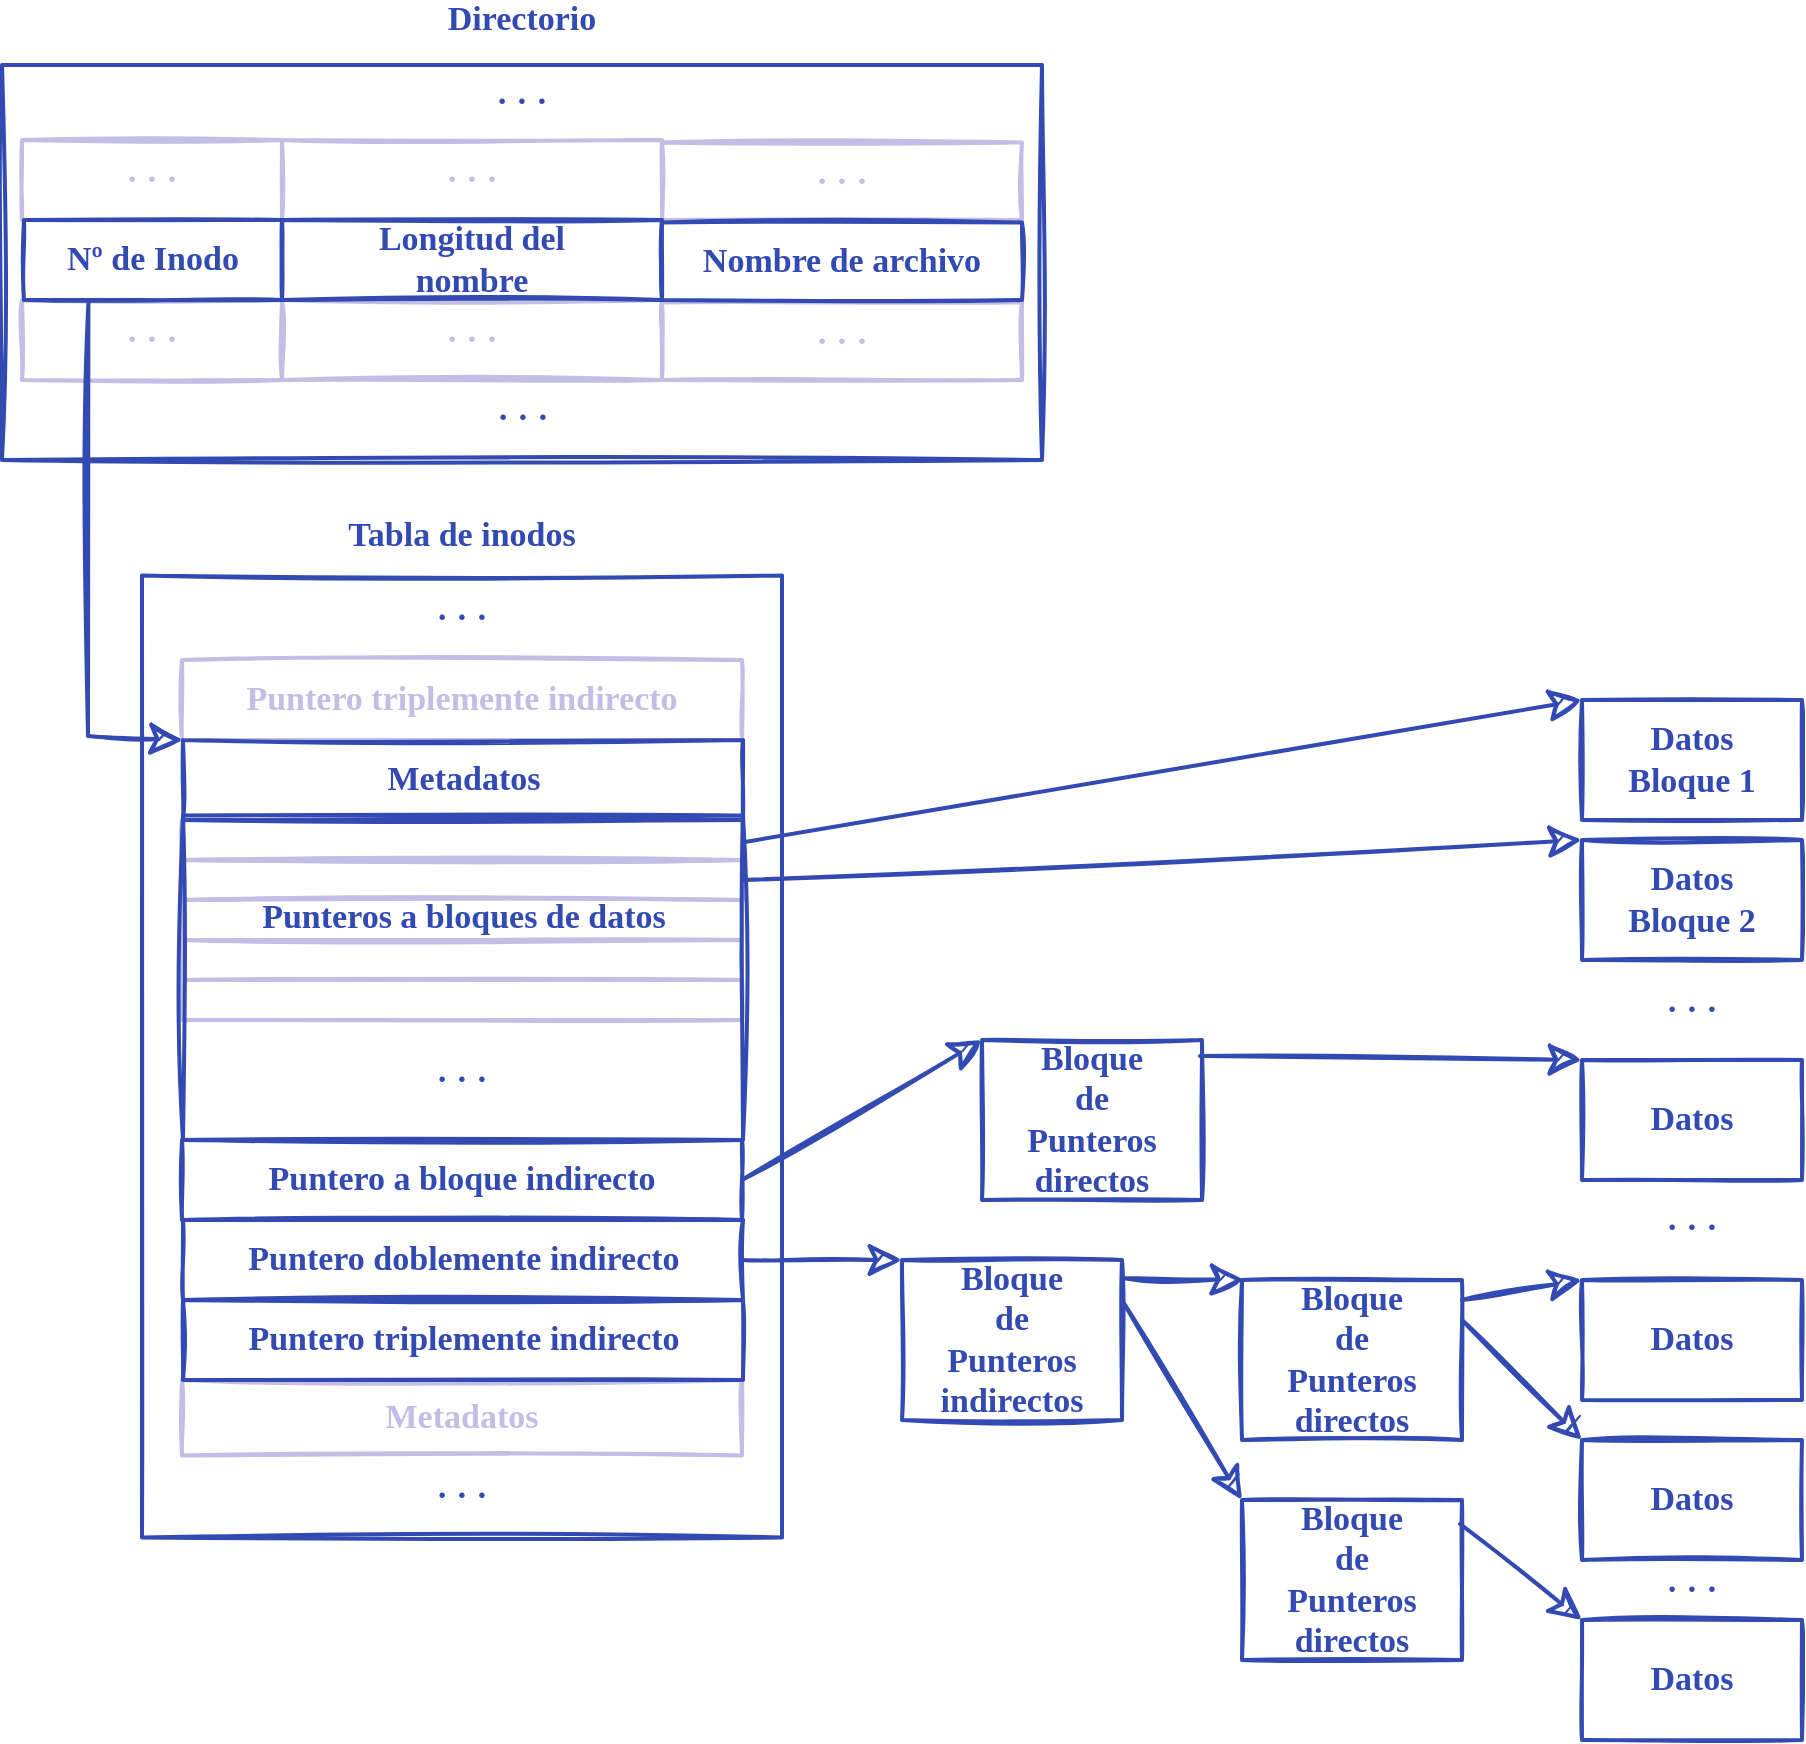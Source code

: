 <mxfile version="13.8.5" type="google"><diagram id="akEowiJKr_ScigKzrRVM" name="Page-1"><mxGraphModel dx="44" dy="705" grid="1" gridSize="10" guides="1" tooltips="1" connect="1" arrows="1" fold="1" page="1" pageScale="1" pageWidth="689" pageHeight="517" math="0" shadow="0"><root><mxCell id="0"/><mxCell id="1" parent="0"/><mxCell id="KtQqGW9SsubWpnmiQgUt-42" value="" style="rounded=0;whiteSpace=wrap;html=1;shadow=0;sketch=1;strokeWidth=2;fillColor=none;fontFamily=Ink Free;fontSize=17;spacing=20;fontColor=#324AB2;strokeColor=#324AB2;" vertex="1" parent="1"><mxGeometry x="1470" y="297.75" width="320" height="481" as="geometry"/></mxCell><mxCell id="KtQqGW9SsubWpnmiQgUt-21" value="" style="rounded=0;whiteSpace=wrap;html=1;shadow=0;sketch=1;strokeWidth=2;fillColor=none;fontFamily=Ink Free;fontSize=17;spacing=20;strokeColor=#C2BEE6;fontColor=#C2BEE6;" vertex="1" parent="1"><mxGeometry x="1490" y="480" width="280" height="20" as="geometry"/></mxCell><mxCell id="KtQqGW9SsubWpnmiQgUt-17" value="" style="rounded=0;whiteSpace=wrap;html=1;shadow=0;sketch=1;strokeWidth=2;fillColor=none;fontFamily=Ink Free;fontSize=17;spacing=20;strokeColor=#C2BEE6;fontColor=#C2BEE6;" vertex="1" parent="1"><mxGeometry x="1490" y="420" width="280" height="20" as="geometry"/></mxCell><mxCell id="KtQqGW9SsubWpnmiQgUt-19" value="" style="rounded=0;whiteSpace=wrap;html=1;shadow=0;sketch=1;strokeWidth=2;fillColor=none;fontFamily=Ink Free;fontSize=17;spacing=20;strokeColor=#C2BEE6;fontColor=#C2BEE6;" vertex="1" parent="1"><mxGeometry x="1490.5" y="440" width="280" height="20" as="geometry"/></mxCell><mxCell id="KtQqGW9SsubWpnmiQgUt-20" value="" style="rounded=0;whiteSpace=wrap;html=1;shadow=0;sketch=1;strokeWidth=2;fillColor=none;fontFamily=Ink Free;fontSize=17;spacing=20;strokeColor=#C2BEE6;fontColor=#C2BEE6;" vertex="1" parent="1"><mxGeometry x="1490" y="460" width="280" height="20" as="geometry"/></mxCell><mxCell id="KtQqGW9SsubWpnmiQgUt-22" value="" style="rounded=0;whiteSpace=wrap;html=1;shadow=0;sketch=1;strokeWidth=2;fillColor=none;fontFamily=Ink Free;fontSize=17;spacing=20;strokeColor=#C2BEE6;fontColor=#C2BEE6;" vertex="1" parent="1"><mxGeometry x="1490" y="500" width="280" height="20" as="geometry"/></mxCell><mxCell id="KtQqGW9SsubWpnmiQgUt-14" value="&lt;b&gt;Punteros a bloques de datos&lt;br&gt;&lt;br&gt;&lt;br&gt;&lt;br&gt;&lt;/b&gt;" style="rounded=0;whiteSpace=wrap;html=1;shadow=0;sketch=1;strokeWidth=2;fillColor=none;fontFamily=Ink Free;fontSize=17;spacing=20;fontColor=#324AB2;strokeColor=#324AB2;" vertex="1" parent="1"><mxGeometry x="1490.5" y="417.75" width="280" height="162.25" as="geometry"/></mxCell><mxCell id="KtQqGW9SsubWpnmiQgUt-48" value="&lt;b&gt;Puntero triplemente indirecto&lt;/b&gt;" style="rounded=0;whiteSpace=wrap;html=1;shadow=0;sketch=1;strokeWidth=2;fillColor=none;fontFamily=Ink Free;fontSize=17;spacing=20;fontColor=#C2BEE6;strokeColor=#C2BEE6;" vertex="1" parent="1"><mxGeometry x="1490" y="340" width="280" height="40" as="geometry"/></mxCell><mxCell id="KtQqGW9SsubWpnmiQgUt-45" value="&lt;b&gt;Metadatos&lt;/b&gt;" style="rounded=0;whiteSpace=wrap;html=1;shadow=0;sketch=1;strokeWidth=2;fillColor=none;fontFamily=Ink Free;fontSize=17;spacing=20;strokeColor=#C2BEE6;fontColor=#C2BEE6;" vertex="1" parent="1"><mxGeometry x="1490" y="700" width="280" height="37.75" as="geometry"/></mxCell><mxCell id="NxkxPkVUo-gDtJfLV1sI-88" value="" style="rounded=0;whiteSpace=wrap;html=1;shadow=0;sketch=1;strokeWidth=2;fillColor=none;fontFamily=Ink Free;fontSize=17;spacing=20;fontColor=#324AB2;strokeColor=#324AB2;" parent="1" vertex="1"><mxGeometry x="1400" y="42.5" width="520" height="197.5" as="geometry"/></mxCell><mxCell id="NxkxPkVUo-gDtJfLV1sI-131" value="&lt;b&gt;·&amp;nbsp;·&amp;nbsp;·&lt;/b&gt;" style="rounded=0;whiteSpace=wrap;html=1;shadow=0;sketch=1;strokeWidth=2;fillColor=none;fontFamily=Ink Free;fontSize=17;spacing=20;fontColor=#324AB2;strokeColor=none;" parent="1" vertex="1"><mxGeometry x="1410" y="42.5" width="500" height="37.5" as="geometry"/></mxCell><mxCell id="KtQqGW9SsubWpnmiQgUt-6" value="&lt;b style=&quot;font-family: &amp;#34;ink free&amp;#34;&quot;&gt;·&amp;nbsp;·&amp;nbsp;·&lt;/b&gt;" style="rounded=0;whiteSpace=wrap;html=1;shadow=0;sketch=1;strokeWidth=2;fillColor=none;fontFamily=Ink Free;fontSize=17;spacing=20;strokeColor=#C2BEE6;fontColor=#C2BEE6;" vertex="1" parent="1"><mxGeometry x="1730" y="161.25" width="180" height="38.75" as="geometry"/></mxCell><mxCell id="KtQqGW9SsubWpnmiQgUt-7" value="&lt;b style=&quot;font-family: &amp;#34;ink free&amp;#34;&quot;&gt;·&amp;nbsp;·&amp;nbsp;·&lt;/b&gt;" style="rounded=0;whiteSpace=wrap;html=1;shadow=0;sketch=1;strokeWidth=2;fillColor=none;fontFamily=Ink Free;fontSize=17;spacing=20;strokeColor=#C2BEE6;fontColor=#C2BEE6;" vertex="1" parent="1"><mxGeometry x="1540" y="160" width="190" height="40" as="geometry"/></mxCell><mxCell id="KtQqGW9SsubWpnmiQgUt-8" value="&lt;b style=&quot;font-family: &amp;#34;ink free&amp;#34;&quot;&gt;·&amp;nbsp;·&amp;nbsp;·&lt;/b&gt;" style="rounded=0;whiteSpace=wrap;html=1;shadow=0;sketch=1;strokeWidth=2;fillColor=none;fontFamily=Ink Free;fontSize=17;spacing=20;strokeColor=#C2BEE6;fontColor=#C2BEE6;" vertex="1" parent="1"><mxGeometry x="1410" y="160" width="130" height="40" as="geometry"/></mxCell><mxCell id="KtQqGW9SsubWpnmiQgUt-3" value="&lt;b style=&quot;font-family: &amp;#34;ink free&amp;#34;&quot;&gt;·&amp;nbsp;·&amp;nbsp;·&lt;/b&gt;" style="rounded=0;whiteSpace=wrap;html=1;shadow=0;sketch=1;strokeWidth=2;fillColor=none;fontFamily=Ink Free;fontSize=17;spacing=20;strokeColor=#C2BEE6;fontColor=#C2BEE6;" vertex="1" parent="1"><mxGeometry x="1410" y="80" width="130" height="40" as="geometry"/></mxCell><mxCell id="KtQqGW9SsubWpnmiQgUt-4" value="&lt;b style=&quot;font-family: &amp;#34;ink free&amp;#34;&quot;&gt;·&amp;nbsp;·&amp;nbsp;·&lt;/b&gt;" style="rounded=0;whiteSpace=wrap;html=1;shadow=0;sketch=1;strokeWidth=2;fillColor=none;fontFamily=Ink Free;fontSize=17;spacing=20;strokeColor=#C2BEE6;fontColor=#C2BEE6;" vertex="1" parent="1"><mxGeometry x="1730" y="81.25" width="180" height="38.75" as="geometry"/></mxCell><mxCell id="KtQqGW9SsubWpnmiQgUt-5" value="&lt;b style=&quot;font-family: &amp;#34;ink free&amp;#34;&quot;&gt;·&amp;nbsp;·&amp;nbsp;·&lt;/b&gt;" style="rounded=0;whiteSpace=wrap;html=1;shadow=0;sketch=1;strokeWidth=2;fillColor=none;fontFamily=Ink Free;fontSize=17;spacing=20;strokeColor=#C2BEE6;fontColor=#C2BEE6;" vertex="1" parent="1"><mxGeometry x="1540" y="80" width="190" height="40" as="geometry"/></mxCell><mxCell id="NxkxPkVUo-gDtJfLV1sI-90" value="&lt;b&gt;·&amp;nbsp;·&amp;nbsp;·&lt;/b&gt;" style="rounded=0;whiteSpace=wrap;html=1;shadow=0;sketch=1;strokeWidth=2;fillColor=none;fontFamily=Ink Free;fontSize=17;spacing=20;fontColor=#324AB2;strokeColor=none;" parent="1" vertex="1"><mxGeometry x="1490" y="520" width="279.5" height="60" as="geometry"/></mxCell><mxCell id="NxkxPkVUo-gDtJfLV1sI-92" value="Directorio" style="text;html=1;fillColor=none;align=center;verticalAlign=middle;whiteSpace=wrap;rounded=0;shadow=0;sketch=1;fontFamily=Ink Free;fontSize=17;fontStyle=1;fontColor=#324AB2;" parent="1" vertex="1"><mxGeometry x="1400" y="10" width="520" height="20" as="geometry"/></mxCell><mxCell id="NxkxPkVUo-gDtJfLV1sI-100" value="&lt;b&gt;Nº de Inodo&lt;/b&gt;" style="rounded=0;whiteSpace=wrap;html=1;shadow=0;sketch=1;strokeWidth=2;fillColor=none;fontFamily=Ink Free;fontSize=17;spacing=20;fontColor=#324AB2;strokeColor=#324AB2;" parent="1" vertex="1"><mxGeometry x="1411" y="120" width="129" height="40" as="geometry"/></mxCell><mxCell id="NxkxPkVUo-gDtJfLV1sI-105" value="&lt;b&gt;Nombre de archivo&lt;/b&gt;" style="rounded=0;whiteSpace=wrap;html=1;shadow=0;sketch=1;strokeWidth=2;fillColor=none;fontFamily=Ink Free;fontSize=17;spacing=20;fontColor=#324AB2;strokeColor=#324AB2;" parent="1" vertex="1"><mxGeometry x="1730" y="121.25" width="180" height="38.75" as="geometry"/></mxCell><mxCell id="NxkxPkVUo-gDtJfLV1sI-125" value="&lt;b&gt;Longitud del nombre&lt;/b&gt;" style="rounded=0;whiteSpace=wrap;html=1;shadow=0;sketch=1;strokeWidth=2;fillColor=none;fontFamily=Ink Free;fontSize=17;spacing=20;fontColor=#324AB2;strokeColor=#324AB2;" parent="1" vertex="1"><mxGeometry x="1540" y="120" width="190" height="40" as="geometry"/></mxCell><mxCell id="KtQqGW9SsubWpnmiQgUt-9" value="&lt;b&gt;Puntero a bloque indirecto&lt;br&gt;&lt;/b&gt;" style="rounded=0;whiteSpace=wrap;html=1;shadow=0;sketch=1;strokeWidth=2;fillColor=none;fontFamily=Ink Free;fontSize=17;spacing=20;fontColor=#324AB2;strokeColor=#324AB2;" vertex="1" parent="1"><mxGeometry x="1490" y="580" width="280" height="40" as="geometry"/></mxCell><mxCell id="KtQqGW9SsubWpnmiQgUt-11" value="&lt;b&gt;Puntero doblemente indirecto&lt;/b&gt;" style="rounded=0;whiteSpace=wrap;html=1;shadow=0;sketch=1;strokeWidth=2;fillColor=none;fontFamily=Ink Free;fontSize=17;spacing=20;fontColor=#324AB2;strokeColor=#324AB2;" vertex="1" parent="1"><mxGeometry x="1490.5" y="620" width="280" height="40" as="geometry"/></mxCell><mxCell id="KtQqGW9SsubWpnmiQgUt-12" value="&lt;b&gt;Metadatos&lt;/b&gt;" style="rounded=0;whiteSpace=wrap;html=1;shadow=0;sketch=1;strokeWidth=2;fillColor=none;fontFamily=Ink Free;fontSize=17;spacing=20;fontColor=#324AB2;strokeColor=#324AB2;" vertex="1" parent="1"><mxGeometry x="1490.5" y="380" width="280" height="40" as="geometry"/></mxCell><mxCell id="KtQqGW9SsubWpnmiQgUt-15" value="&lt;b&gt;Puntero triplemente indirecto&lt;/b&gt;" style="rounded=0;whiteSpace=wrap;html=1;shadow=0;sketch=1;strokeWidth=2;fillColor=none;fontFamily=Ink Free;fontSize=17;spacing=20;fontColor=#324AB2;strokeColor=#324AB2;" vertex="1" parent="1"><mxGeometry x="1490.5" y="660" width="280" height="40" as="geometry"/></mxCell><mxCell id="KtQqGW9SsubWpnmiQgUt-16" value="Tabla de inodos" style="text;html=1;fillColor=none;align=center;verticalAlign=middle;whiteSpace=wrap;rounded=0;shadow=0;sketch=1;fontFamily=Ink Free;fontSize=17;fontStyle=1;fontColor=#324AB2;" vertex="1" parent="1"><mxGeometry x="1470" y="267.75" width="320" height="20" as="geometry"/></mxCell><mxCell id="KtQqGW9SsubWpnmiQgUt-25" value="&lt;b&gt;Datos&lt;/b&gt;" style="rounded=0;whiteSpace=wrap;html=1;shadow=0;sketch=1;strokeWidth=2;fillColor=none;fontFamily=Ink Free;fontSize=17;spacing=20;fontColor=#324AB2;strokeColor=#324AB2;" vertex="1" parent="1"><mxGeometry x="2190" y="820" width="110" height="60" as="geometry"/></mxCell><mxCell id="KtQqGW9SsubWpnmiQgUt-26" value="&lt;b&gt;Bloque de&lt;br&gt;Punteros indirectos&lt;/b&gt;" style="rounded=0;whiteSpace=wrap;html=1;shadow=0;sketch=1;strokeWidth=2;fillColor=none;fontFamily=Ink Free;fontSize=17;spacing=20;fontColor=#324AB2;strokeColor=#324AB2;" vertex="1" parent="1"><mxGeometry x="1850" y="640" width="110" height="80" as="geometry"/></mxCell><mxCell id="KtQqGW9SsubWpnmiQgUt-27" value="&lt;b&gt;Bloque de&lt;br&gt;Punteros directos&lt;/b&gt;" style="rounded=0;whiteSpace=wrap;html=1;shadow=0;sketch=1;strokeWidth=2;fillColor=none;fontFamily=Ink Free;fontSize=17;spacing=20;fontColor=#324AB2;strokeColor=#324AB2;points=[[1,0.125],[1,0.25],[1,0.375],[1,0.50],[1,0.625],[1,0.75],[1,0.875]]" vertex="1" parent="1"><mxGeometry x="2020" y="650" width="110" height="80" as="geometry"/></mxCell><mxCell id="KtQqGW9SsubWpnmiQgUt-29" value="&lt;b&gt;Bloque de&lt;br&gt;Punteros directos&lt;/b&gt;" style="rounded=0;whiteSpace=wrap;html=1;shadow=0;sketch=1;strokeWidth=2;fillColor=none;fontFamily=Ink Free;fontSize=17;spacing=20;fontColor=#324AB2;strokeColor=#324AB2;" vertex="1" parent="1"><mxGeometry x="2020" y="760" width="110" height="80" as="geometry"/></mxCell><mxCell id="KtQqGW9SsubWpnmiQgUt-30" value="&lt;b&gt;Bloque de&lt;br&gt;Punteros directos&lt;/b&gt;" style="rounded=0;whiteSpace=wrap;html=1;shadow=0;sketch=1;strokeWidth=2;fillColor=none;fontFamily=Ink Free;fontSize=17;spacing=20;fontColor=#324AB2;strokeColor=#324AB2;" vertex="1" parent="1"><mxGeometry x="1890" y="530" width="110" height="80" as="geometry"/></mxCell><mxCell id="KtQqGW9SsubWpnmiQgUt-31" value="&lt;b&gt;Datos&lt;/b&gt;" style="rounded=0;whiteSpace=wrap;html=1;shadow=0;sketch=1;strokeWidth=2;fillColor=none;fontFamily=Ink Free;fontSize=17;spacing=20;fontColor=#324AB2;strokeColor=#324AB2;" vertex="1" parent="1"><mxGeometry x="2190" y="730" width="110" height="60" as="geometry"/></mxCell><mxCell id="KtQqGW9SsubWpnmiQgUt-32" value="&lt;b&gt;Datos&lt;/b&gt;" style="rounded=0;whiteSpace=wrap;html=1;shadow=0;sketch=1;strokeWidth=2;fillColor=none;fontFamily=Ink Free;fontSize=17;spacing=20;fontColor=#324AB2;strokeColor=#324AB2;" vertex="1" parent="1"><mxGeometry x="2190" y="650" width="110" height="60" as="geometry"/></mxCell><mxCell id="KtQqGW9SsubWpnmiQgUt-33" value="&lt;b&gt;Datos&lt;/b&gt;" style="rounded=0;whiteSpace=wrap;html=1;shadow=0;sketch=1;strokeWidth=2;fillColor=none;fontFamily=Ink Free;fontSize=17;spacing=20;fontColor=#324AB2;strokeColor=#324AB2;" vertex="1" parent="1"><mxGeometry x="2190" y="540" width="110" height="60" as="geometry"/></mxCell><mxCell id="KtQqGW9SsubWpnmiQgUt-34" value="&lt;b&gt;·&amp;nbsp;·&amp;nbsp;·&lt;/b&gt;" style="rounded=0;whiteSpace=wrap;html=1;shadow=0;sketch=1;strokeWidth=2;fillColor=none;fontFamily=Ink Free;fontSize=17;spacing=20;fontColor=#324AB2;strokeColor=none;" vertex="1" parent="1"><mxGeometry x="2190" y="790" width="110" height="30" as="geometry"/></mxCell><mxCell id="KtQqGW9SsubWpnmiQgUt-35" value="&lt;b&gt;·&amp;nbsp;·&amp;nbsp;·&lt;/b&gt;" style="rounded=0;whiteSpace=wrap;html=1;shadow=0;sketch=1;strokeWidth=2;fillColor=none;fontFamily=Ink Free;fontSize=17;spacing=20;fontColor=#324AB2;strokeColor=none;" vertex="1" parent="1"><mxGeometry x="2190" y="597.75" width="110" height="52.25" as="geometry"/></mxCell><mxCell id="KtQqGW9SsubWpnmiQgUt-36" value="&lt;b&gt;Datos&lt;br&gt;Bloque 2&lt;br&gt;&lt;/b&gt;" style="rounded=0;whiteSpace=wrap;html=1;shadow=0;sketch=1;strokeWidth=2;fillColor=none;fontFamily=Ink Free;fontSize=17;spacing=20;fontColor=#324AB2;strokeColor=#324AB2;" vertex="1" parent="1"><mxGeometry x="2190" y="430" width="110" height="60" as="geometry"/></mxCell><mxCell id="KtQqGW9SsubWpnmiQgUt-37" value="&lt;b&gt;·&amp;nbsp;·&amp;nbsp;·&lt;/b&gt;" style="rounded=0;whiteSpace=wrap;html=1;shadow=0;sketch=1;strokeWidth=2;fillColor=none;fontFamily=Ink Free;fontSize=17;spacing=20;fontColor=#324AB2;strokeColor=none;" vertex="1" parent="1"><mxGeometry x="2190" y="490" width="110" height="50" as="geometry"/></mxCell><mxCell id="KtQqGW9SsubWpnmiQgUt-38" value="&lt;b&gt;Datos&lt;br&gt;Bloque 1&lt;br&gt;&lt;/b&gt;" style="rounded=0;whiteSpace=wrap;html=1;shadow=0;sketch=1;strokeWidth=2;fillColor=none;fontFamily=Ink Free;fontSize=17;spacing=20;fontColor=#324AB2;strokeColor=#324AB2;" vertex="1" parent="1"><mxGeometry x="2190" y="360" width="110" height="60" as="geometry"/></mxCell><mxCell id="KtQqGW9SsubWpnmiQgUt-43" value="&lt;b&gt;·&amp;nbsp;·&amp;nbsp;·&lt;/b&gt;" style="rounded=0;whiteSpace=wrap;html=1;shadow=0;sketch=1;strokeWidth=2;fillColor=none;fontFamily=Ink Free;fontSize=17;spacing=20;fontColor=#324AB2;strokeColor=none;" vertex="1" parent="1"><mxGeometry x="1411" y="200" width="499" height="37.5" as="geometry"/></mxCell><mxCell id="KtQqGW9SsubWpnmiQgUt-46" value="&lt;b&gt;·&amp;nbsp;·&amp;nbsp;·&lt;/b&gt;" style="rounded=0;whiteSpace=wrap;html=1;shadow=0;sketch=1;strokeWidth=2;fillColor=none;fontFamily=Ink Free;fontSize=17;spacing=20;fontColor=#324AB2;strokeColor=none;" vertex="1" parent="1"><mxGeometry x="1490" y="737.75" width="280" height="40" as="geometry"/></mxCell><mxCell id="KtQqGW9SsubWpnmiQgUt-47" value="&lt;b&gt;·&amp;nbsp;·&amp;nbsp;·&lt;/b&gt;" style="rounded=0;whiteSpace=wrap;html=1;shadow=0;sketch=1;strokeWidth=2;fillColor=none;fontFamily=Ink Free;fontSize=17;spacing=20;fontColor=#324AB2;strokeColor=none;" vertex="1" parent="1"><mxGeometry x="1490" y="297.75" width="280" height="42.25" as="geometry"/></mxCell><mxCell id="KtQqGW9SsubWpnmiQgUt-51" value="" style="endArrow=classic;html=1;strokeWidth=2;fontFamily=Ink Free;fontSize=17;sketch=1;endSize=12;rounded=0;endFill=1;startSize=12;startArrow=none;startFill=0;strokeColor=#324AB2;fontColor=#324AB2;exitX=0.25;exitY=1;exitDx=0;exitDy=0;entryX=0;entryY=0;entryDx=0;entryDy=0;shadow=0;" edge="1" parent="1" source="NxkxPkVUo-gDtJfLV1sI-100" target="KtQqGW9SsubWpnmiQgUt-12"><mxGeometry width="50" height="50" relative="1" as="geometry"><mxPoint x="1441" y="180" as="sourcePoint"/><mxPoint x="1440.5" y="221.25" as="targetPoint"/><Array as="points"><mxPoint x="1443" y="378"/></Array></mxGeometry></mxCell><mxCell id="KtQqGW9SsubWpnmiQgUt-54" value="" style="endArrow=classic;html=1;shadow=0;fontColor=#324AB2;rounded=0;fontFamily=Ink Free;fontSize=17;strokeColor=#324AB2;strokeWidth=2;endFill=1;endSize=12;startFill=0;startSize=12;sketch=1;exitX=1;exitY=0.125;exitDx=0;exitDy=0;entryX=0;entryY=0;entryDx=0;entryDy=0;" edge="1" parent="1" source="KtQqGW9SsubWpnmiQgUt-27" target="KtQqGW9SsubWpnmiQgUt-32"><mxGeometry width="50" height="50" relative="1" as="geometry"><mxPoint x="2140" y="367.75" as="sourcePoint"/><mxPoint x="2190" y="317.75" as="targetPoint"/></mxGeometry></mxCell><mxCell id="KtQqGW9SsubWpnmiQgUt-55" value="" style="endArrow=classic;html=1;shadow=0;fontColor=#324AB2;rounded=0;fontFamily=Ink Free;fontSize=17;strokeColor=#324AB2;strokeWidth=2;endFill=1;endSize=12;startFill=0;startSize=12;sketch=1;exitX=1;exitY=0.5;exitDx=0;exitDy=0;entryX=0;entryY=0;entryDx=0;entryDy=0;" edge="1" parent="1" source="KtQqGW9SsubWpnmiQgUt-9" target="KtQqGW9SsubWpnmiQgUt-30"><mxGeometry width="50" height="50" relative="1" as="geometry"><mxPoint x="2150" y="370" as="sourcePoint"/><mxPoint x="2200" y="320" as="targetPoint"/></mxGeometry></mxCell><mxCell id="KtQqGW9SsubWpnmiQgUt-56" value="" style="endArrow=classic;html=1;shadow=0;fontColor=#324AB2;rounded=0;fontFamily=Ink Free;fontSize=17;strokeColor=#324AB2;strokeWidth=2;endFill=1;endSize=12;startFill=0;startSize=12;sketch=1;exitX=1;exitY=0.25;exitDx=0;exitDy=0;entryX=0;entryY=0;entryDx=0;entryDy=0;" edge="1" parent="1" source="KtQqGW9SsubWpnmiQgUt-27" target="KtQqGW9SsubWpnmiQgUt-31"><mxGeometry width="50" height="50" relative="1" as="geometry"><mxPoint x="2140" y="667.75" as="sourcePoint"/><mxPoint x="2200" y="666.5" as="targetPoint"/></mxGeometry></mxCell><mxCell id="KtQqGW9SsubWpnmiQgUt-57" value="" style="endArrow=classic;html=1;shadow=0;fontColor=#324AB2;rounded=0;fontFamily=Ink Free;fontSize=17;strokeColor=#324AB2;strokeWidth=2;endFill=1;endSize=12;startFill=0;startSize=12;sketch=1;entryX=0;entryY=1;entryDx=0;entryDy=0;exitX=0.991;exitY=0.15;exitDx=0;exitDy=0;exitPerimeter=0;" edge="1" parent="1" source="KtQqGW9SsubWpnmiQgUt-29" target="KtQqGW9SsubWpnmiQgUt-34"><mxGeometry width="50" height="50" relative="1" as="geometry"><mxPoint x="2150" y="757.75" as="sourcePoint"/><mxPoint x="2210" y="817.75" as="targetPoint"/></mxGeometry></mxCell><mxCell id="KtQqGW9SsubWpnmiQgUt-58" value="" style="endArrow=classic;html=1;shadow=0;fontColor=#324AB2;rounded=0;fontFamily=Ink Free;fontSize=17;strokeColor=#324AB2;strokeWidth=2;endFill=1;endSize=12;startFill=0;startSize=12;sketch=1;exitX=0.991;exitY=0.1;exitDx=0;exitDy=0;exitPerimeter=0;entryX=0;entryY=0;entryDx=0;entryDy=0;" edge="1" parent="1" source="KtQqGW9SsubWpnmiQgUt-30" target="KtQqGW9SsubWpnmiQgUt-33"><mxGeometry width="50" height="50" relative="1" as="geometry"><mxPoint x="2160" y="377.75" as="sourcePoint"/><mxPoint x="2210" y="327.75" as="targetPoint"/></mxGeometry></mxCell><mxCell id="KtQqGW9SsubWpnmiQgUt-59" value="" style="endArrow=classic;html=1;shadow=0;fontColor=#324AB2;rounded=0;fontFamily=Ink Free;fontSize=17;strokeColor=#324AB2;strokeWidth=2;endFill=1;endSize=12;startFill=0;startSize=12;sketch=1;exitX=1;exitY=0.113;exitDx=0;exitDy=0;exitPerimeter=0;entryX=0.009;entryY=0;entryDx=0;entryDy=0;entryPerimeter=0;" edge="1" parent="1" source="KtQqGW9SsubWpnmiQgUt-26" target="KtQqGW9SsubWpnmiQgUt-27"><mxGeometry width="50" height="50" relative="1" as="geometry"><mxPoint x="2160" y="387.75" as="sourcePoint"/><mxPoint x="2210" y="337.75" as="targetPoint"/></mxGeometry></mxCell><mxCell id="KtQqGW9SsubWpnmiQgUt-60" value="" style="endArrow=classic;html=1;shadow=0;fontColor=#324AB2;rounded=0;fontFamily=Ink Free;fontSize=17;strokeColor=#324AB2;strokeWidth=2;endFill=1;endSize=12;startFill=0;startSize=12;sketch=1;exitX=1;exitY=0.25;exitDx=0;exitDy=0;entryX=0;entryY=0;entryDx=0;entryDy=0;" edge="1" parent="1" source="KtQqGW9SsubWpnmiQgUt-26" target="KtQqGW9SsubWpnmiQgUt-29"><mxGeometry width="50" height="50" relative="1" as="geometry"><mxPoint x="1970" y="656.79" as="sourcePoint"/><mxPoint x="2030.99" y="657.75" as="targetPoint"/></mxGeometry></mxCell><mxCell id="KtQqGW9SsubWpnmiQgUt-61" value="" style="endArrow=classic;html=1;shadow=0;fontColor=#324AB2;rounded=0;fontFamily=Ink Free;fontSize=17;strokeColor=#324AB2;strokeWidth=2;endFill=1;endSize=12;startFill=0;startSize=12;sketch=1;exitX=1;exitY=0.5;exitDx=0;exitDy=0;entryX=0;entryY=0;entryDx=0;entryDy=0;" edge="1" parent="1" source="KtQqGW9SsubWpnmiQgUt-11" target="KtQqGW9SsubWpnmiQgUt-26"><mxGeometry width="50" height="50" relative="1" as="geometry"><mxPoint x="1780" y="610" as="sourcePoint"/><mxPoint x="1900" y="540" as="targetPoint"/></mxGeometry></mxCell><mxCell id="KtQqGW9SsubWpnmiQgUt-62" value="" style="endArrow=classic;html=1;shadow=0;fontColor=#324AB2;rounded=0;fontFamily=Ink Free;fontSize=17;strokeColor=#324AB2;strokeWidth=2;endFill=1;endSize=12;startFill=0;startSize=12;sketch=1;entryX=0;entryY=0;entryDx=0;entryDy=0;exitX=1.002;exitY=0.082;exitDx=0;exitDy=0;exitPerimeter=0;" edge="1" parent="1" source="KtQqGW9SsubWpnmiQgUt-14" target="KtQqGW9SsubWpnmiQgUt-38"><mxGeometry width="50" height="50" relative="1" as="geometry"><mxPoint x="1840" y="435" as="sourcePoint"/><mxPoint x="1990" y="365" as="targetPoint"/></mxGeometry></mxCell><mxCell id="KtQqGW9SsubWpnmiQgUt-63" value="" style="endArrow=classic;html=1;shadow=0;fontColor=#324AB2;rounded=0;fontFamily=Ink Free;fontSize=17;strokeColor=#324AB2;strokeWidth=2;endFill=1;endSize=12;startFill=0;startSize=12;sketch=1;entryX=0;entryY=0;entryDx=0;entryDy=0;exitX=1;exitY=0.5;exitDx=0;exitDy=0;" edge="1" parent="1" source="KtQqGW9SsubWpnmiQgUt-19" target="KtQqGW9SsubWpnmiQgUt-36"><mxGeometry width="50" height="50" relative="1" as="geometry"><mxPoint x="1860" y="450" as="sourcePoint"/><mxPoint x="2200" y="370" as="targetPoint"/></mxGeometry></mxCell></root></mxGraphModel></diagram></mxfile>